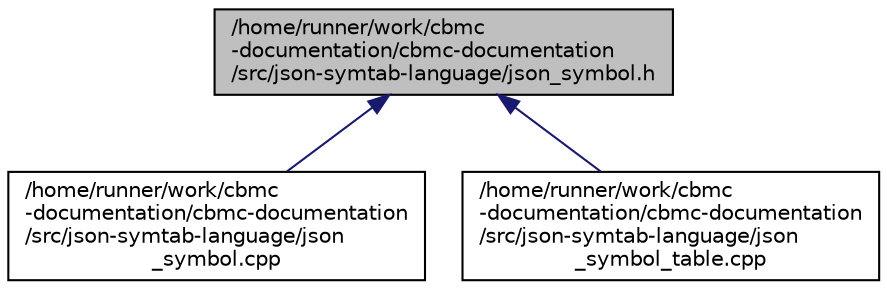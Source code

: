 digraph "/home/runner/work/cbmc-documentation/cbmc-documentation/src/json-symtab-language/json_symbol.h"
{
 // LATEX_PDF_SIZE
  bgcolor="transparent";
  edge [fontname="Helvetica",fontsize="10",labelfontname="Helvetica",labelfontsize="10"];
  node [fontname="Helvetica",fontsize="10",shape=record];
  Node1 [label="/home/runner/work/cbmc\l-documentation/cbmc-documentation\l/src/json-symtab-language/json_symbol.h",height=0.2,width=0.4,color="black", fillcolor="grey75", style="filled", fontcolor="black",tooltip=" "];
  Node1 -> Node2 [dir="back",color="midnightblue",fontsize="10",style="solid",fontname="Helvetica"];
  Node2 [label="/home/runner/work/cbmc\l-documentation/cbmc-documentation\l/src/json-symtab-language/json\l_symbol.cpp",height=0.2,width=0.4,color="black",URL="$json__symbol_8cpp.html",tooltip=" "];
  Node1 -> Node3 [dir="back",color="midnightblue",fontsize="10",style="solid",fontname="Helvetica"];
  Node3 [label="/home/runner/work/cbmc\l-documentation/cbmc-documentation\l/src/json-symtab-language/json\l_symbol_table.cpp",height=0.2,width=0.4,color="black",URL="$json__symbol__table_8cpp.html",tooltip=" "];
}
